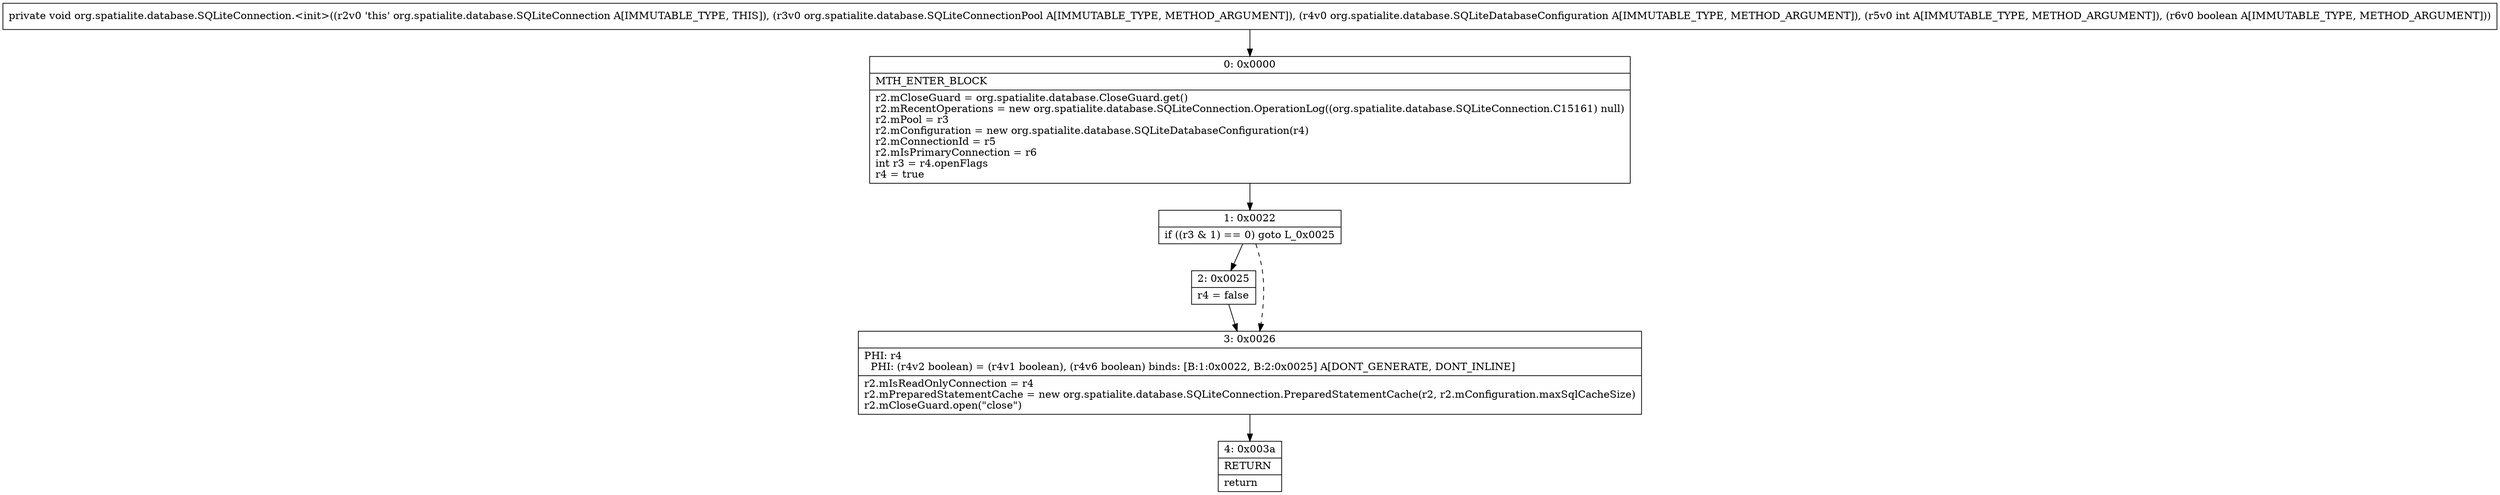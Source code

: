digraph "CFG fororg.spatialite.database.SQLiteConnection.\<init\>(Lorg\/spatialite\/database\/SQLiteConnectionPool;Lorg\/spatialite\/database\/SQLiteDatabaseConfiguration;IZ)V" {
Node_0 [shape=record,label="{0\:\ 0x0000|MTH_ENTER_BLOCK\l|r2.mCloseGuard = org.spatialite.database.CloseGuard.get()\lr2.mRecentOperations = new org.spatialite.database.SQLiteConnection.OperationLog((org.spatialite.database.SQLiteConnection.C15161) null)\lr2.mPool = r3\lr2.mConfiguration = new org.spatialite.database.SQLiteDatabaseConfiguration(r4)\lr2.mConnectionId = r5\lr2.mIsPrimaryConnection = r6\lint r3 = r4.openFlags\lr4 = true\l}"];
Node_1 [shape=record,label="{1\:\ 0x0022|if ((r3 & 1) == 0) goto L_0x0025\l}"];
Node_2 [shape=record,label="{2\:\ 0x0025|r4 = false\l}"];
Node_3 [shape=record,label="{3\:\ 0x0026|PHI: r4 \l  PHI: (r4v2 boolean) = (r4v1 boolean), (r4v6 boolean) binds: [B:1:0x0022, B:2:0x0025] A[DONT_GENERATE, DONT_INLINE]\l|r2.mIsReadOnlyConnection = r4\lr2.mPreparedStatementCache = new org.spatialite.database.SQLiteConnection.PreparedStatementCache(r2, r2.mConfiguration.maxSqlCacheSize)\lr2.mCloseGuard.open(\"close\")\l}"];
Node_4 [shape=record,label="{4\:\ 0x003a|RETURN\l|return\l}"];
MethodNode[shape=record,label="{private void org.spatialite.database.SQLiteConnection.\<init\>((r2v0 'this' org.spatialite.database.SQLiteConnection A[IMMUTABLE_TYPE, THIS]), (r3v0 org.spatialite.database.SQLiteConnectionPool A[IMMUTABLE_TYPE, METHOD_ARGUMENT]), (r4v0 org.spatialite.database.SQLiteDatabaseConfiguration A[IMMUTABLE_TYPE, METHOD_ARGUMENT]), (r5v0 int A[IMMUTABLE_TYPE, METHOD_ARGUMENT]), (r6v0 boolean A[IMMUTABLE_TYPE, METHOD_ARGUMENT])) }"];
MethodNode -> Node_0;
Node_0 -> Node_1;
Node_1 -> Node_2;
Node_1 -> Node_3[style=dashed];
Node_2 -> Node_3;
Node_3 -> Node_4;
}

